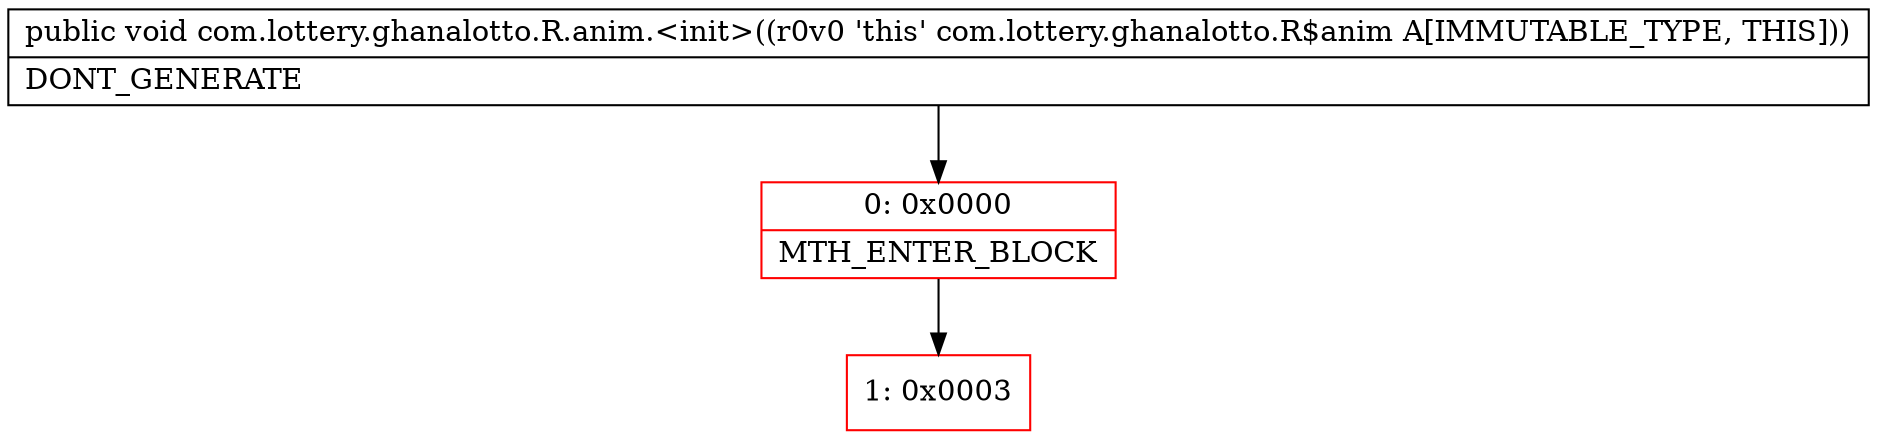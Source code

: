 digraph "CFG forcom.lottery.ghanalotto.R.anim.\<init\>()V" {
subgraph cluster_Region_1164645250 {
label = "R(0)";
node [shape=record,color=blue];
}
Node_0 [shape=record,color=red,label="{0\:\ 0x0000|MTH_ENTER_BLOCK\l}"];
Node_1 [shape=record,color=red,label="{1\:\ 0x0003}"];
MethodNode[shape=record,label="{public void com.lottery.ghanalotto.R.anim.\<init\>((r0v0 'this' com.lottery.ghanalotto.R$anim A[IMMUTABLE_TYPE, THIS]))  | DONT_GENERATE\l}"];
MethodNode -> Node_0;
Node_0 -> Node_1;
}

